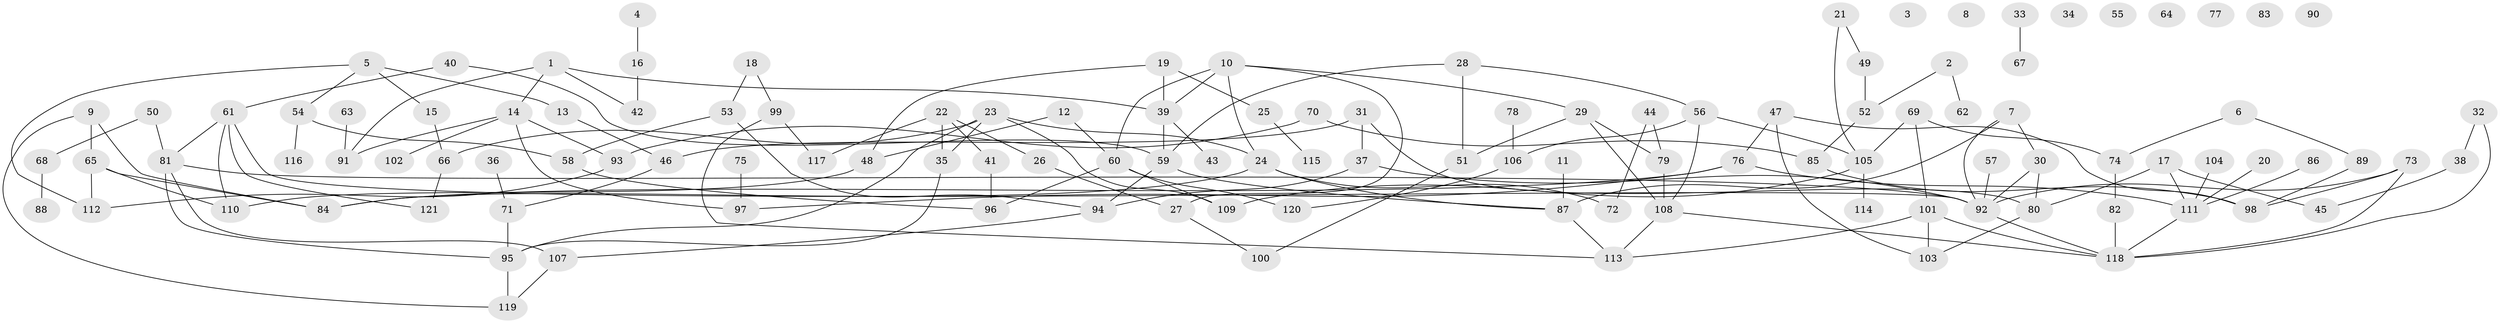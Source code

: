 // Generated by graph-tools (version 1.1) at 2025/49/03/09/25 03:49:07]
// undirected, 121 vertices, 162 edges
graph export_dot {
graph [start="1"]
  node [color=gray90,style=filled];
  1;
  2;
  3;
  4;
  5;
  6;
  7;
  8;
  9;
  10;
  11;
  12;
  13;
  14;
  15;
  16;
  17;
  18;
  19;
  20;
  21;
  22;
  23;
  24;
  25;
  26;
  27;
  28;
  29;
  30;
  31;
  32;
  33;
  34;
  35;
  36;
  37;
  38;
  39;
  40;
  41;
  42;
  43;
  44;
  45;
  46;
  47;
  48;
  49;
  50;
  51;
  52;
  53;
  54;
  55;
  56;
  57;
  58;
  59;
  60;
  61;
  62;
  63;
  64;
  65;
  66;
  67;
  68;
  69;
  70;
  71;
  72;
  73;
  74;
  75;
  76;
  77;
  78;
  79;
  80;
  81;
  82;
  83;
  84;
  85;
  86;
  87;
  88;
  89;
  90;
  91;
  92;
  93;
  94;
  95;
  96;
  97;
  98;
  99;
  100;
  101;
  102;
  103;
  104;
  105;
  106;
  107;
  108;
  109;
  110;
  111;
  112;
  113;
  114;
  115;
  116;
  117;
  118;
  119;
  120;
  121;
  1 -- 14;
  1 -- 39;
  1 -- 42;
  1 -- 91;
  2 -- 52;
  2 -- 62;
  4 -- 16;
  5 -- 13;
  5 -- 15;
  5 -- 54;
  5 -- 112;
  6 -- 74;
  6 -- 89;
  7 -- 30;
  7 -- 87;
  7 -- 92;
  9 -- 65;
  9 -- 84;
  9 -- 119;
  10 -- 24;
  10 -- 27;
  10 -- 29;
  10 -- 39;
  10 -- 60;
  11 -- 87;
  12 -- 48;
  12 -- 60;
  13 -- 46;
  14 -- 91;
  14 -- 93;
  14 -- 97;
  14 -- 102;
  15 -- 66;
  16 -- 42;
  17 -- 45;
  17 -- 80;
  17 -- 111;
  18 -- 53;
  18 -- 99;
  19 -- 25;
  19 -- 39;
  19 -- 48;
  20 -- 111;
  21 -- 49;
  21 -- 105;
  22 -- 26;
  22 -- 35;
  22 -- 41;
  22 -- 117;
  23 -- 24;
  23 -- 35;
  23 -- 66;
  23 -- 95;
  23 -- 109;
  24 -- 72;
  24 -- 84;
  24 -- 87;
  25 -- 115;
  26 -- 27;
  27 -- 100;
  28 -- 51;
  28 -- 56;
  28 -- 59;
  29 -- 51;
  29 -- 79;
  29 -- 108;
  30 -- 80;
  30 -- 92;
  31 -- 37;
  31 -- 46;
  31 -- 80;
  32 -- 38;
  32 -- 118;
  33 -- 67;
  35 -- 95;
  36 -- 71;
  37 -- 92;
  37 -- 94;
  38 -- 45;
  39 -- 43;
  39 -- 59;
  40 -- 59;
  40 -- 61;
  41 -- 96;
  44 -- 72;
  44 -- 79;
  46 -- 71;
  47 -- 76;
  47 -- 98;
  47 -- 103;
  48 -- 110;
  49 -- 52;
  50 -- 68;
  50 -- 81;
  51 -- 100;
  52 -- 85;
  53 -- 58;
  53 -- 94;
  54 -- 58;
  54 -- 116;
  56 -- 105;
  56 -- 106;
  56 -- 108;
  57 -- 92;
  58 -- 96;
  59 -- 87;
  59 -- 94;
  60 -- 96;
  60 -- 109;
  60 -- 120;
  61 -- 81;
  61 -- 92;
  61 -- 110;
  61 -- 121;
  63 -- 91;
  65 -- 84;
  65 -- 110;
  65 -- 112;
  66 -- 121;
  68 -- 88;
  69 -- 74;
  69 -- 101;
  69 -- 105;
  70 -- 85;
  70 -- 93;
  71 -- 95;
  73 -- 92;
  73 -- 98;
  73 -- 118;
  74 -- 82;
  75 -- 97;
  76 -- 84;
  76 -- 97;
  76 -- 111;
  78 -- 106;
  79 -- 108;
  80 -- 103;
  81 -- 92;
  81 -- 95;
  81 -- 107;
  82 -- 118;
  85 -- 98;
  86 -- 111;
  87 -- 113;
  89 -- 98;
  92 -- 118;
  93 -- 112;
  94 -- 107;
  95 -- 119;
  99 -- 113;
  99 -- 117;
  101 -- 103;
  101 -- 113;
  101 -- 118;
  104 -- 111;
  105 -- 109;
  105 -- 114;
  106 -- 120;
  107 -- 119;
  108 -- 113;
  108 -- 118;
  111 -- 118;
}
